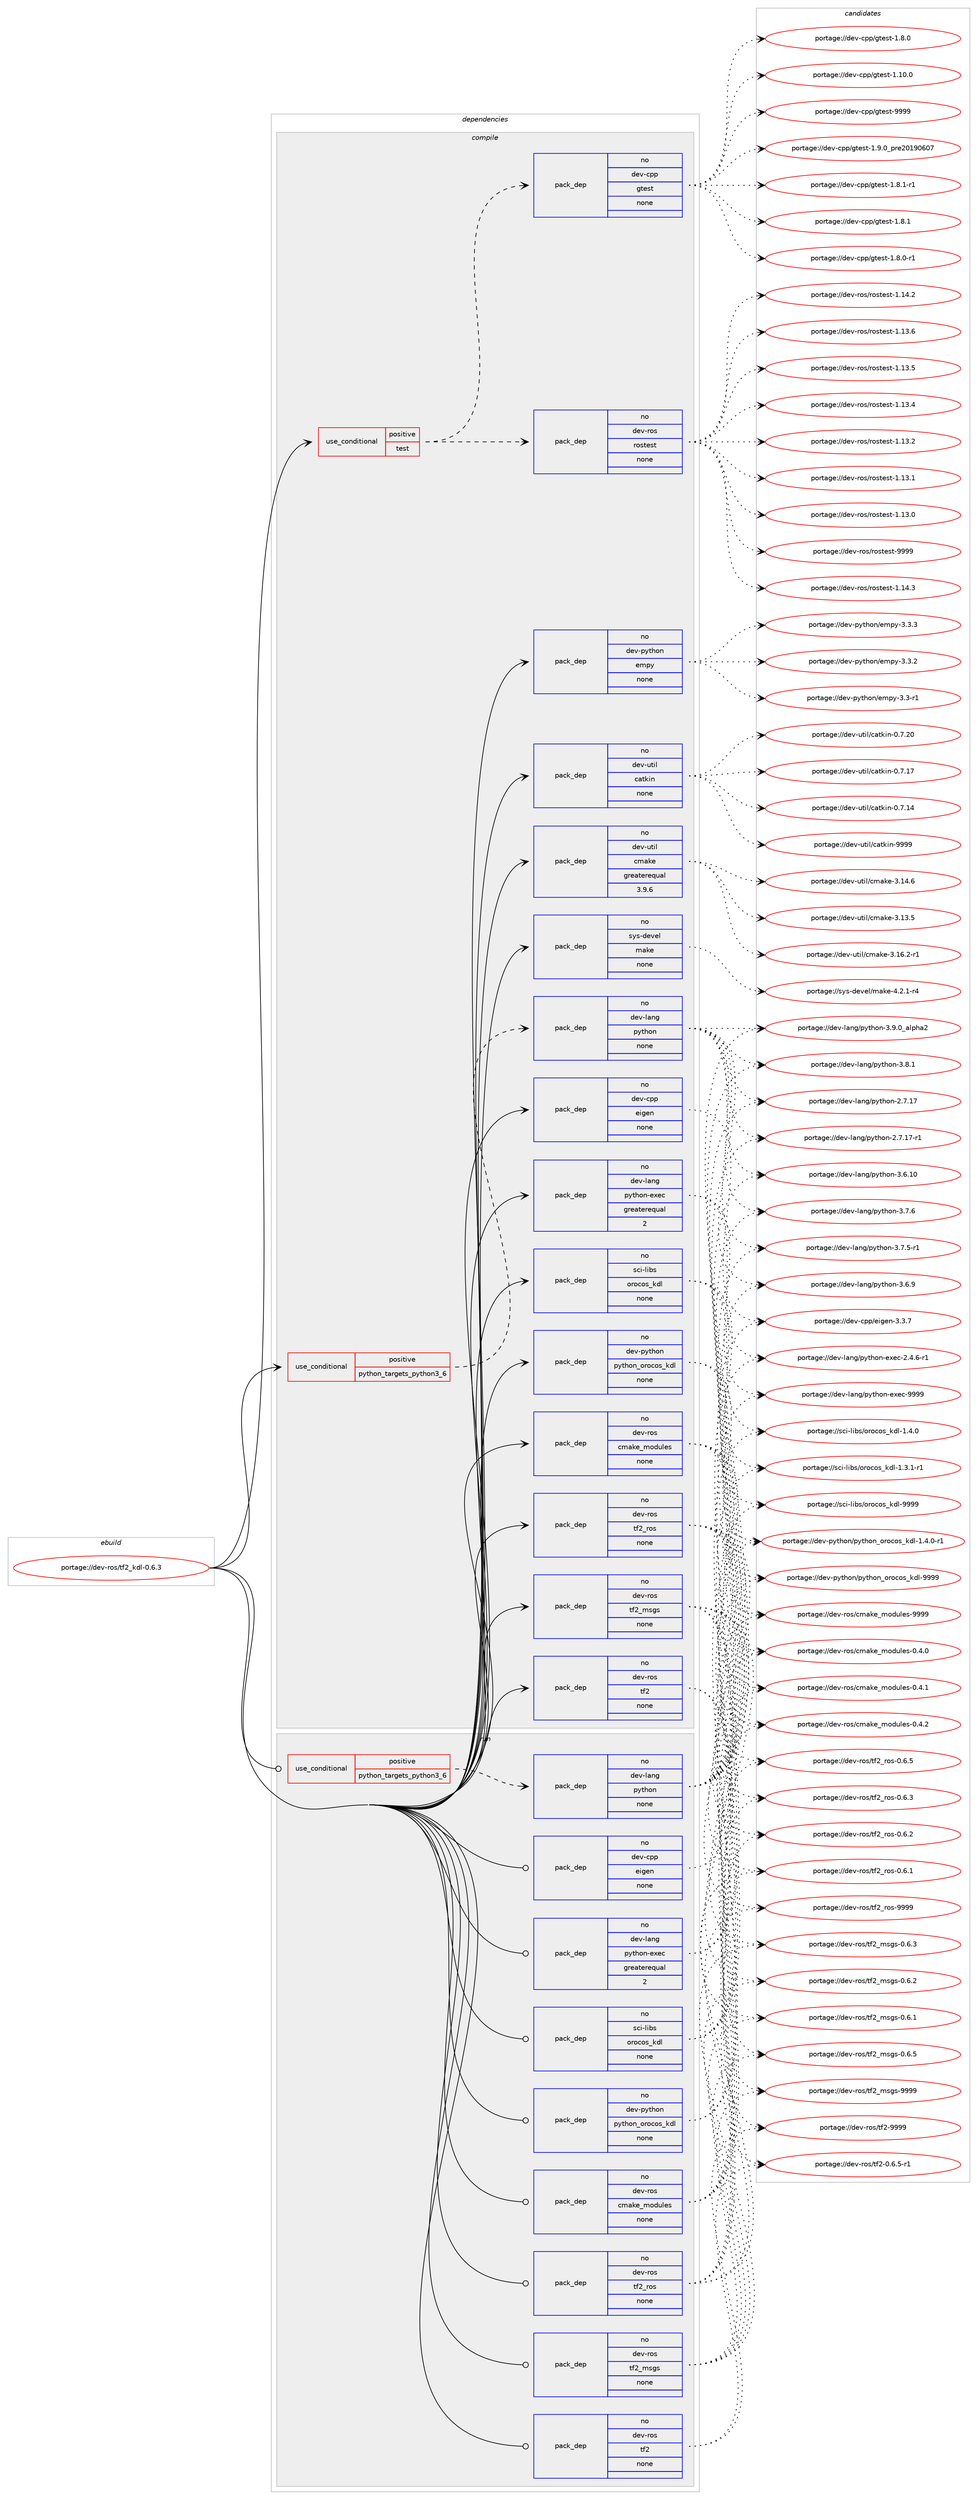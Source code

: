 digraph prolog {

# *************
# Graph options
# *************

newrank=true;
concentrate=true;
compound=true;
graph [rankdir=LR,fontname=Helvetica,fontsize=10,ranksep=1.5];#, ranksep=2.5, nodesep=0.2];
edge  [arrowhead=vee];
node  [fontname=Helvetica,fontsize=10];

# **********
# The ebuild
# **********

subgraph cluster_leftcol {
color=gray;
rank=same;
label=<<i>ebuild</i>>;
id [label="portage://dev-ros/tf2_kdl-0.6.3", color=red, width=4, href="../dev-ros/tf2_kdl-0.6.3.svg"];
}

# ****************
# The dependencies
# ****************

subgraph cluster_midcol {
color=gray;
label=<<i>dependencies</i>>;
subgraph cluster_compile {
fillcolor="#eeeeee";
style=filled;
label=<<i>compile</i>>;
subgraph cond95881 {
dependency375664 [label=<<TABLE BORDER="0" CELLBORDER="1" CELLSPACING="0" CELLPADDING="4"><TR><TD ROWSPAN="3" CELLPADDING="10">use_conditional</TD></TR><TR><TD>positive</TD></TR><TR><TD>python_targets_python3_6</TD></TR></TABLE>>, shape=none, color=red];
subgraph pack274930 {
dependency375665 [label=<<TABLE BORDER="0" CELLBORDER="1" CELLSPACING="0" CELLPADDING="4" WIDTH="220"><TR><TD ROWSPAN="6" CELLPADDING="30">pack_dep</TD></TR><TR><TD WIDTH="110">no</TD></TR><TR><TD>dev-lang</TD></TR><TR><TD>python</TD></TR><TR><TD>none</TD></TR><TR><TD></TD></TR></TABLE>>, shape=none, color=blue];
}
dependency375664:e -> dependency375665:w [weight=20,style="dashed",arrowhead="vee"];
}
id:e -> dependency375664:w [weight=20,style="solid",arrowhead="vee"];
subgraph cond95882 {
dependency375666 [label=<<TABLE BORDER="0" CELLBORDER="1" CELLSPACING="0" CELLPADDING="4"><TR><TD ROWSPAN="3" CELLPADDING="10">use_conditional</TD></TR><TR><TD>positive</TD></TR><TR><TD>test</TD></TR></TABLE>>, shape=none, color=red];
subgraph pack274931 {
dependency375667 [label=<<TABLE BORDER="0" CELLBORDER="1" CELLSPACING="0" CELLPADDING="4" WIDTH="220"><TR><TD ROWSPAN="6" CELLPADDING="30">pack_dep</TD></TR><TR><TD WIDTH="110">no</TD></TR><TR><TD>dev-ros</TD></TR><TR><TD>rostest</TD></TR><TR><TD>none</TD></TR><TR><TD></TD></TR></TABLE>>, shape=none, color=blue];
}
dependency375666:e -> dependency375667:w [weight=20,style="dashed",arrowhead="vee"];
subgraph pack274932 {
dependency375668 [label=<<TABLE BORDER="0" CELLBORDER="1" CELLSPACING="0" CELLPADDING="4" WIDTH="220"><TR><TD ROWSPAN="6" CELLPADDING="30">pack_dep</TD></TR><TR><TD WIDTH="110">no</TD></TR><TR><TD>dev-cpp</TD></TR><TR><TD>gtest</TD></TR><TR><TD>none</TD></TR><TR><TD></TD></TR></TABLE>>, shape=none, color=blue];
}
dependency375666:e -> dependency375668:w [weight=20,style="dashed",arrowhead="vee"];
}
id:e -> dependency375666:w [weight=20,style="solid",arrowhead="vee"];
subgraph pack274933 {
dependency375669 [label=<<TABLE BORDER="0" CELLBORDER="1" CELLSPACING="0" CELLPADDING="4" WIDTH="220"><TR><TD ROWSPAN="6" CELLPADDING="30">pack_dep</TD></TR><TR><TD WIDTH="110">no</TD></TR><TR><TD>dev-cpp</TD></TR><TR><TD>eigen</TD></TR><TR><TD>none</TD></TR><TR><TD></TD></TR></TABLE>>, shape=none, color=blue];
}
id:e -> dependency375669:w [weight=20,style="solid",arrowhead="vee"];
subgraph pack274934 {
dependency375670 [label=<<TABLE BORDER="0" CELLBORDER="1" CELLSPACING="0" CELLPADDING="4" WIDTH="220"><TR><TD ROWSPAN="6" CELLPADDING="30">pack_dep</TD></TR><TR><TD WIDTH="110">no</TD></TR><TR><TD>dev-lang</TD></TR><TR><TD>python-exec</TD></TR><TR><TD>greaterequal</TD></TR><TR><TD>2</TD></TR></TABLE>>, shape=none, color=blue];
}
id:e -> dependency375670:w [weight=20,style="solid",arrowhead="vee"];
subgraph pack274935 {
dependency375671 [label=<<TABLE BORDER="0" CELLBORDER="1" CELLSPACING="0" CELLPADDING="4" WIDTH="220"><TR><TD ROWSPAN="6" CELLPADDING="30">pack_dep</TD></TR><TR><TD WIDTH="110">no</TD></TR><TR><TD>dev-python</TD></TR><TR><TD>empy</TD></TR><TR><TD>none</TD></TR><TR><TD></TD></TR></TABLE>>, shape=none, color=blue];
}
id:e -> dependency375671:w [weight=20,style="solid",arrowhead="vee"];
subgraph pack274936 {
dependency375672 [label=<<TABLE BORDER="0" CELLBORDER="1" CELLSPACING="0" CELLPADDING="4" WIDTH="220"><TR><TD ROWSPAN="6" CELLPADDING="30">pack_dep</TD></TR><TR><TD WIDTH="110">no</TD></TR><TR><TD>dev-python</TD></TR><TR><TD>python_orocos_kdl</TD></TR><TR><TD>none</TD></TR><TR><TD></TD></TR></TABLE>>, shape=none, color=blue];
}
id:e -> dependency375672:w [weight=20,style="solid",arrowhead="vee"];
subgraph pack274937 {
dependency375673 [label=<<TABLE BORDER="0" CELLBORDER="1" CELLSPACING="0" CELLPADDING="4" WIDTH="220"><TR><TD ROWSPAN="6" CELLPADDING="30">pack_dep</TD></TR><TR><TD WIDTH="110">no</TD></TR><TR><TD>dev-ros</TD></TR><TR><TD>cmake_modules</TD></TR><TR><TD>none</TD></TR><TR><TD></TD></TR></TABLE>>, shape=none, color=blue];
}
id:e -> dependency375673:w [weight=20,style="solid",arrowhead="vee"];
subgraph pack274938 {
dependency375674 [label=<<TABLE BORDER="0" CELLBORDER="1" CELLSPACING="0" CELLPADDING="4" WIDTH="220"><TR><TD ROWSPAN="6" CELLPADDING="30">pack_dep</TD></TR><TR><TD WIDTH="110">no</TD></TR><TR><TD>dev-ros</TD></TR><TR><TD>tf2</TD></TR><TR><TD>none</TD></TR><TR><TD></TD></TR></TABLE>>, shape=none, color=blue];
}
id:e -> dependency375674:w [weight=20,style="solid",arrowhead="vee"];
subgraph pack274939 {
dependency375675 [label=<<TABLE BORDER="0" CELLBORDER="1" CELLSPACING="0" CELLPADDING="4" WIDTH="220"><TR><TD ROWSPAN="6" CELLPADDING="30">pack_dep</TD></TR><TR><TD WIDTH="110">no</TD></TR><TR><TD>dev-ros</TD></TR><TR><TD>tf2_msgs</TD></TR><TR><TD>none</TD></TR><TR><TD></TD></TR></TABLE>>, shape=none, color=blue];
}
id:e -> dependency375675:w [weight=20,style="solid",arrowhead="vee"];
subgraph pack274940 {
dependency375676 [label=<<TABLE BORDER="0" CELLBORDER="1" CELLSPACING="0" CELLPADDING="4" WIDTH="220"><TR><TD ROWSPAN="6" CELLPADDING="30">pack_dep</TD></TR><TR><TD WIDTH="110">no</TD></TR><TR><TD>dev-ros</TD></TR><TR><TD>tf2_ros</TD></TR><TR><TD>none</TD></TR><TR><TD></TD></TR></TABLE>>, shape=none, color=blue];
}
id:e -> dependency375676:w [weight=20,style="solid",arrowhead="vee"];
subgraph pack274941 {
dependency375677 [label=<<TABLE BORDER="0" CELLBORDER="1" CELLSPACING="0" CELLPADDING="4" WIDTH="220"><TR><TD ROWSPAN="6" CELLPADDING="30">pack_dep</TD></TR><TR><TD WIDTH="110">no</TD></TR><TR><TD>dev-util</TD></TR><TR><TD>catkin</TD></TR><TR><TD>none</TD></TR><TR><TD></TD></TR></TABLE>>, shape=none, color=blue];
}
id:e -> dependency375677:w [weight=20,style="solid",arrowhead="vee"];
subgraph pack274942 {
dependency375678 [label=<<TABLE BORDER="0" CELLBORDER="1" CELLSPACING="0" CELLPADDING="4" WIDTH="220"><TR><TD ROWSPAN="6" CELLPADDING="30">pack_dep</TD></TR><TR><TD WIDTH="110">no</TD></TR><TR><TD>dev-util</TD></TR><TR><TD>cmake</TD></TR><TR><TD>greaterequal</TD></TR><TR><TD>3.9.6</TD></TR></TABLE>>, shape=none, color=blue];
}
id:e -> dependency375678:w [weight=20,style="solid",arrowhead="vee"];
subgraph pack274943 {
dependency375679 [label=<<TABLE BORDER="0" CELLBORDER="1" CELLSPACING="0" CELLPADDING="4" WIDTH="220"><TR><TD ROWSPAN="6" CELLPADDING="30">pack_dep</TD></TR><TR><TD WIDTH="110">no</TD></TR><TR><TD>sci-libs</TD></TR><TR><TD>orocos_kdl</TD></TR><TR><TD>none</TD></TR><TR><TD></TD></TR></TABLE>>, shape=none, color=blue];
}
id:e -> dependency375679:w [weight=20,style="solid",arrowhead="vee"];
subgraph pack274944 {
dependency375680 [label=<<TABLE BORDER="0" CELLBORDER="1" CELLSPACING="0" CELLPADDING="4" WIDTH="220"><TR><TD ROWSPAN="6" CELLPADDING="30">pack_dep</TD></TR><TR><TD WIDTH="110">no</TD></TR><TR><TD>sys-devel</TD></TR><TR><TD>make</TD></TR><TR><TD>none</TD></TR><TR><TD></TD></TR></TABLE>>, shape=none, color=blue];
}
id:e -> dependency375680:w [weight=20,style="solid",arrowhead="vee"];
}
subgraph cluster_compileandrun {
fillcolor="#eeeeee";
style=filled;
label=<<i>compile and run</i>>;
}
subgraph cluster_run {
fillcolor="#eeeeee";
style=filled;
label=<<i>run</i>>;
subgraph cond95883 {
dependency375681 [label=<<TABLE BORDER="0" CELLBORDER="1" CELLSPACING="0" CELLPADDING="4"><TR><TD ROWSPAN="3" CELLPADDING="10">use_conditional</TD></TR><TR><TD>positive</TD></TR><TR><TD>python_targets_python3_6</TD></TR></TABLE>>, shape=none, color=red];
subgraph pack274945 {
dependency375682 [label=<<TABLE BORDER="0" CELLBORDER="1" CELLSPACING="0" CELLPADDING="4" WIDTH="220"><TR><TD ROWSPAN="6" CELLPADDING="30">pack_dep</TD></TR><TR><TD WIDTH="110">no</TD></TR><TR><TD>dev-lang</TD></TR><TR><TD>python</TD></TR><TR><TD>none</TD></TR><TR><TD></TD></TR></TABLE>>, shape=none, color=blue];
}
dependency375681:e -> dependency375682:w [weight=20,style="dashed",arrowhead="vee"];
}
id:e -> dependency375681:w [weight=20,style="solid",arrowhead="odot"];
subgraph pack274946 {
dependency375683 [label=<<TABLE BORDER="0" CELLBORDER="1" CELLSPACING="0" CELLPADDING="4" WIDTH="220"><TR><TD ROWSPAN="6" CELLPADDING="30">pack_dep</TD></TR><TR><TD WIDTH="110">no</TD></TR><TR><TD>dev-cpp</TD></TR><TR><TD>eigen</TD></TR><TR><TD>none</TD></TR><TR><TD></TD></TR></TABLE>>, shape=none, color=blue];
}
id:e -> dependency375683:w [weight=20,style="solid",arrowhead="odot"];
subgraph pack274947 {
dependency375684 [label=<<TABLE BORDER="0" CELLBORDER="1" CELLSPACING="0" CELLPADDING="4" WIDTH="220"><TR><TD ROWSPAN="6" CELLPADDING="30">pack_dep</TD></TR><TR><TD WIDTH="110">no</TD></TR><TR><TD>dev-lang</TD></TR><TR><TD>python-exec</TD></TR><TR><TD>greaterequal</TD></TR><TR><TD>2</TD></TR></TABLE>>, shape=none, color=blue];
}
id:e -> dependency375684:w [weight=20,style="solid",arrowhead="odot"];
subgraph pack274948 {
dependency375685 [label=<<TABLE BORDER="0" CELLBORDER="1" CELLSPACING="0" CELLPADDING="4" WIDTH="220"><TR><TD ROWSPAN="6" CELLPADDING="30">pack_dep</TD></TR><TR><TD WIDTH="110">no</TD></TR><TR><TD>dev-python</TD></TR><TR><TD>python_orocos_kdl</TD></TR><TR><TD>none</TD></TR><TR><TD></TD></TR></TABLE>>, shape=none, color=blue];
}
id:e -> dependency375685:w [weight=20,style="solid",arrowhead="odot"];
subgraph pack274949 {
dependency375686 [label=<<TABLE BORDER="0" CELLBORDER="1" CELLSPACING="0" CELLPADDING="4" WIDTH="220"><TR><TD ROWSPAN="6" CELLPADDING="30">pack_dep</TD></TR><TR><TD WIDTH="110">no</TD></TR><TR><TD>dev-ros</TD></TR><TR><TD>cmake_modules</TD></TR><TR><TD>none</TD></TR><TR><TD></TD></TR></TABLE>>, shape=none, color=blue];
}
id:e -> dependency375686:w [weight=20,style="solid",arrowhead="odot"];
subgraph pack274950 {
dependency375687 [label=<<TABLE BORDER="0" CELLBORDER="1" CELLSPACING="0" CELLPADDING="4" WIDTH="220"><TR><TD ROWSPAN="6" CELLPADDING="30">pack_dep</TD></TR><TR><TD WIDTH="110">no</TD></TR><TR><TD>dev-ros</TD></TR><TR><TD>tf2</TD></TR><TR><TD>none</TD></TR><TR><TD></TD></TR></TABLE>>, shape=none, color=blue];
}
id:e -> dependency375687:w [weight=20,style="solid",arrowhead="odot"];
subgraph pack274951 {
dependency375688 [label=<<TABLE BORDER="0" CELLBORDER="1" CELLSPACING="0" CELLPADDING="4" WIDTH="220"><TR><TD ROWSPAN="6" CELLPADDING="30">pack_dep</TD></TR><TR><TD WIDTH="110">no</TD></TR><TR><TD>dev-ros</TD></TR><TR><TD>tf2_msgs</TD></TR><TR><TD>none</TD></TR><TR><TD></TD></TR></TABLE>>, shape=none, color=blue];
}
id:e -> dependency375688:w [weight=20,style="solid",arrowhead="odot"];
subgraph pack274952 {
dependency375689 [label=<<TABLE BORDER="0" CELLBORDER="1" CELLSPACING="0" CELLPADDING="4" WIDTH="220"><TR><TD ROWSPAN="6" CELLPADDING="30">pack_dep</TD></TR><TR><TD WIDTH="110">no</TD></TR><TR><TD>dev-ros</TD></TR><TR><TD>tf2_ros</TD></TR><TR><TD>none</TD></TR><TR><TD></TD></TR></TABLE>>, shape=none, color=blue];
}
id:e -> dependency375689:w [weight=20,style="solid",arrowhead="odot"];
subgraph pack274953 {
dependency375690 [label=<<TABLE BORDER="0" CELLBORDER="1" CELLSPACING="0" CELLPADDING="4" WIDTH="220"><TR><TD ROWSPAN="6" CELLPADDING="30">pack_dep</TD></TR><TR><TD WIDTH="110">no</TD></TR><TR><TD>sci-libs</TD></TR><TR><TD>orocos_kdl</TD></TR><TR><TD>none</TD></TR><TR><TD></TD></TR></TABLE>>, shape=none, color=blue];
}
id:e -> dependency375690:w [weight=20,style="solid",arrowhead="odot"];
}
}

# **************
# The candidates
# **************

subgraph cluster_choices {
rank=same;
color=gray;
label=<<i>candidates</i>>;

subgraph choice274930 {
color=black;
nodesep=1;
choice10010111845108971101034711212111610411111045514657464895971081121049750 [label="portage://dev-lang/python-3.9.0_alpha2", color=red, width=4,href="../dev-lang/python-3.9.0_alpha2.svg"];
choice100101118451089711010347112121116104111110455146564649 [label="portage://dev-lang/python-3.8.1", color=red, width=4,href="../dev-lang/python-3.8.1.svg"];
choice100101118451089711010347112121116104111110455146554654 [label="portage://dev-lang/python-3.7.6", color=red, width=4,href="../dev-lang/python-3.7.6.svg"];
choice1001011184510897110103471121211161041111104551465546534511449 [label="portage://dev-lang/python-3.7.5-r1", color=red, width=4,href="../dev-lang/python-3.7.5-r1.svg"];
choice100101118451089711010347112121116104111110455146544657 [label="portage://dev-lang/python-3.6.9", color=red, width=4,href="../dev-lang/python-3.6.9.svg"];
choice10010111845108971101034711212111610411111045514654464948 [label="portage://dev-lang/python-3.6.10", color=red, width=4,href="../dev-lang/python-3.6.10.svg"];
choice100101118451089711010347112121116104111110455046554649554511449 [label="portage://dev-lang/python-2.7.17-r1", color=red, width=4,href="../dev-lang/python-2.7.17-r1.svg"];
choice10010111845108971101034711212111610411111045504655464955 [label="portage://dev-lang/python-2.7.17", color=red, width=4,href="../dev-lang/python-2.7.17.svg"];
dependency375665:e -> choice10010111845108971101034711212111610411111045514657464895971081121049750:w [style=dotted,weight="100"];
dependency375665:e -> choice100101118451089711010347112121116104111110455146564649:w [style=dotted,weight="100"];
dependency375665:e -> choice100101118451089711010347112121116104111110455146554654:w [style=dotted,weight="100"];
dependency375665:e -> choice1001011184510897110103471121211161041111104551465546534511449:w [style=dotted,weight="100"];
dependency375665:e -> choice100101118451089711010347112121116104111110455146544657:w [style=dotted,weight="100"];
dependency375665:e -> choice10010111845108971101034711212111610411111045514654464948:w [style=dotted,weight="100"];
dependency375665:e -> choice100101118451089711010347112121116104111110455046554649554511449:w [style=dotted,weight="100"];
dependency375665:e -> choice10010111845108971101034711212111610411111045504655464955:w [style=dotted,weight="100"];
}
subgraph choice274931 {
color=black;
nodesep=1;
choice10010111845114111115471141111151161011151164557575757 [label="portage://dev-ros/rostest-9999", color=red, width=4,href="../dev-ros/rostest-9999.svg"];
choice100101118451141111154711411111511610111511645494649524651 [label="portage://dev-ros/rostest-1.14.3", color=red, width=4,href="../dev-ros/rostest-1.14.3.svg"];
choice100101118451141111154711411111511610111511645494649524650 [label="portage://dev-ros/rostest-1.14.2", color=red, width=4,href="../dev-ros/rostest-1.14.2.svg"];
choice100101118451141111154711411111511610111511645494649514654 [label="portage://dev-ros/rostest-1.13.6", color=red, width=4,href="../dev-ros/rostest-1.13.6.svg"];
choice100101118451141111154711411111511610111511645494649514653 [label="portage://dev-ros/rostest-1.13.5", color=red, width=4,href="../dev-ros/rostest-1.13.5.svg"];
choice100101118451141111154711411111511610111511645494649514652 [label="portage://dev-ros/rostest-1.13.4", color=red, width=4,href="../dev-ros/rostest-1.13.4.svg"];
choice100101118451141111154711411111511610111511645494649514650 [label="portage://dev-ros/rostest-1.13.2", color=red, width=4,href="../dev-ros/rostest-1.13.2.svg"];
choice100101118451141111154711411111511610111511645494649514649 [label="portage://dev-ros/rostest-1.13.1", color=red, width=4,href="../dev-ros/rostest-1.13.1.svg"];
choice100101118451141111154711411111511610111511645494649514648 [label="portage://dev-ros/rostest-1.13.0", color=red, width=4,href="../dev-ros/rostest-1.13.0.svg"];
dependency375667:e -> choice10010111845114111115471141111151161011151164557575757:w [style=dotted,weight="100"];
dependency375667:e -> choice100101118451141111154711411111511610111511645494649524651:w [style=dotted,weight="100"];
dependency375667:e -> choice100101118451141111154711411111511610111511645494649524650:w [style=dotted,weight="100"];
dependency375667:e -> choice100101118451141111154711411111511610111511645494649514654:w [style=dotted,weight="100"];
dependency375667:e -> choice100101118451141111154711411111511610111511645494649514653:w [style=dotted,weight="100"];
dependency375667:e -> choice100101118451141111154711411111511610111511645494649514652:w [style=dotted,weight="100"];
dependency375667:e -> choice100101118451141111154711411111511610111511645494649514650:w [style=dotted,weight="100"];
dependency375667:e -> choice100101118451141111154711411111511610111511645494649514649:w [style=dotted,weight="100"];
dependency375667:e -> choice100101118451141111154711411111511610111511645494649514648:w [style=dotted,weight="100"];
}
subgraph choice274932 {
color=black;
nodesep=1;
choice1001011184599112112471031161011151164557575757 [label="portage://dev-cpp/gtest-9999", color=red, width=4,href="../dev-cpp/gtest-9999.svg"];
choice100101118459911211247103116101115116454946574648951121141015048495748544855 [label="portage://dev-cpp/gtest-1.9.0_pre20190607", color=red, width=4,href="../dev-cpp/gtest-1.9.0_pre20190607.svg"];
choice1001011184599112112471031161011151164549465646494511449 [label="portage://dev-cpp/gtest-1.8.1-r1", color=red, width=4,href="../dev-cpp/gtest-1.8.1-r1.svg"];
choice100101118459911211247103116101115116454946564649 [label="portage://dev-cpp/gtest-1.8.1", color=red, width=4,href="../dev-cpp/gtest-1.8.1.svg"];
choice1001011184599112112471031161011151164549465646484511449 [label="portage://dev-cpp/gtest-1.8.0-r1", color=red, width=4,href="../dev-cpp/gtest-1.8.0-r1.svg"];
choice100101118459911211247103116101115116454946564648 [label="portage://dev-cpp/gtest-1.8.0", color=red, width=4,href="../dev-cpp/gtest-1.8.0.svg"];
choice10010111845991121124710311610111511645494649484648 [label="portage://dev-cpp/gtest-1.10.0", color=red, width=4,href="../dev-cpp/gtest-1.10.0.svg"];
dependency375668:e -> choice1001011184599112112471031161011151164557575757:w [style=dotted,weight="100"];
dependency375668:e -> choice100101118459911211247103116101115116454946574648951121141015048495748544855:w [style=dotted,weight="100"];
dependency375668:e -> choice1001011184599112112471031161011151164549465646494511449:w [style=dotted,weight="100"];
dependency375668:e -> choice100101118459911211247103116101115116454946564649:w [style=dotted,weight="100"];
dependency375668:e -> choice1001011184599112112471031161011151164549465646484511449:w [style=dotted,weight="100"];
dependency375668:e -> choice100101118459911211247103116101115116454946564648:w [style=dotted,weight="100"];
dependency375668:e -> choice10010111845991121124710311610111511645494649484648:w [style=dotted,weight="100"];
}
subgraph choice274933 {
color=black;
nodesep=1;
choice100101118459911211247101105103101110455146514655 [label="portage://dev-cpp/eigen-3.3.7", color=red, width=4,href="../dev-cpp/eigen-3.3.7.svg"];
dependency375669:e -> choice100101118459911211247101105103101110455146514655:w [style=dotted,weight="100"];
}
subgraph choice274934 {
color=black;
nodesep=1;
choice10010111845108971101034711212111610411111045101120101994557575757 [label="portage://dev-lang/python-exec-9999", color=red, width=4,href="../dev-lang/python-exec-9999.svg"];
choice10010111845108971101034711212111610411111045101120101994550465246544511449 [label="portage://dev-lang/python-exec-2.4.6-r1", color=red, width=4,href="../dev-lang/python-exec-2.4.6-r1.svg"];
dependency375670:e -> choice10010111845108971101034711212111610411111045101120101994557575757:w [style=dotted,weight="100"];
dependency375670:e -> choice10010111845108971101034711212111610411111045101120101994550465246544511449:w [style=dotted,weight="100"];
}
subgraph choice274935 {
color=black;
nodesep=1;
choice1001011184511212111610411111047101109112121455146514651 [label="portage://dev-python/empy-3.3.3", color=red, width=4,href="../dev-python/empy-3.3.3.svg"];
choice1001011184511212111610411111047101109112121455146514650 [label="portage://dev-python/empy-3.3.2", color=red, width=4,href="../dev-python/empy-3.3.2.svg"];
choice1001011184511212111610411111047101109112121455146514511449 [label="portage://dev-python/empy-3.3-r1", color=red, width=4,href="../dev-python/empy-3.3-r1.svg"];
dependency375671:e -> choice1001011184511212111610411111047101109112121455146514651:w [style=dotted,weight="100"];
dependency375671:e -> choice1001011184511212111610411111047101109112121455146514650:w [style=dotted,weight="100"];
dependency375671:e -> choice1001011184511212111610411111047101109112121455146514511449:w [style=dotted,weight="100"];
}
subgraph choice274936 {
color=black;
nodesep=1;
choice10010111845112121116104111110471121211161041111109511111411199111115951071001084557575757 [label="portage://dev-python/python_orocos_kdl-9999", color=red, width=4,href="../dev-python/python_orocos_kdl-9999.svg"];
choice10010111845112121116104111110471121211161041111109511111411199111115951071001084549465246484511449 [label="portage://dev-python/python_orocos_kdl-1.4.0-r1", color=red, width=4,href="../dev-python/python_orocos_kdl-1.4.0-r1.svg"];
dependency375672:e -> choice10010111845112121116104111110471121211161041111109511111411199111115951071001084557575757:w [style=dotted,weight="100"];
dependency375672:e -> choice10010111845112121116104111110471121211161041111109511111411199111115951071001084549465246484511449:w [style=dotted,weight="100"];
}
subgraph choice274937 {
color=black;
nodesep=1;
choice10010111845114111115479910997107101951091111001171081011154557575757 [label="portage://dev-ros/cmake_modules-9999", color=red, width=4,href="../dev-ros/cmake_modules-9999.svg"];
choice1001011184511411111547991099710710195109111100117108101115454846524650 [label="portage://dev-ros/cmake_modules-0.4.2", color=red, width=4,href="../dev-ros/cmake_modules-0.4.2.svg"];
choice1001011184511411111547991099710710195109111100117108101115454846524649 [label="portage://dev-ros/cmake_modules-0.4.1", color=red, width=4,href="../dev-ros/cmake_modules-0.4.1.svg"];
choice1001011184511411111547991099710710195109111100117108101115454846524648 [label="portage://dev-ros/cmake_modules-0.4.0", color=red, width=4,href="../dev-ros/cmake_modules-0.4.0.svg"];
dependency375673:e -> choice10010111845114111115479910997107101951091111001171081011154557575757:w [style=dotted,weight="100"];
dependency375673:e -> choice1001011184511411111547991099710710195109111100117108101115454846524650:w [style=dotted,weight="100"];
dependency375673:e -> choice1001011184511411111547991099710710195109111100117108101115454846524649:w [style=dotted,weight="100"];
dependency375673:e -> choice1001011184511411111547991099710710195109111100117108101115454846524648:w [style=dotted,weight="100"];
}
subgraph choice274938 {
color=black;
nodesep=1;
choice1001011184511411111547116102504557575757 [label="portage://dev-ros/tf2-9999", color=red, width=4,href="../dev-ros/tf2-9999.svg"];
choice1001011184511411111547116102504548465446534511449 [label="portage://dev-ros/tf2-0.6.5-r1", color=red, width=4,href="../dev-ros/tf2-0.6.5-r1.svg"];
dependency375674:e -> choice1001011184511411111547116102504557575757:w [style=dotted,weight="100"];
dependency375674:e -> choice1001011184511411111547116102504548465446534511449:w [style=dotted,weight="100"];
}
subgraph choice274939 {
color=black;
nodesep=1;
choice100101118451141111154711610250951091151031154557575757 [label="portage://dev-ros/tf2_msgs-9999", color=red, width=4,href="../dev-ros/tf2_msgs-9999.svg"];
choice10010111845114111115471161025095109115103115454846544653 [label="portage://dev-ros/tf2_msgs-0.6.5", color=red, width=4,href="../dev-ros/tf2_msgs-0.6.5.svg"];
choice10010111845114111115471161025095109115103115454846544651 [label="portage://dev-ros/tf2_msgs-0.6.3", color=red, width=4,href="../dev-ros/tf2_msgs-0.6.3.svg"];
choice10010111845114111115471161025095109115103115454846544650 [label="portage://dev-ros/tf2_msgs-0.6.2", color=red, width=4,href="../dev-ros/tf2_msgs-0.6.2.svg"];
choice10010111845114111115471161025095109115103115454846544649 [label="portage://dev-ros/tf2_msgs-0.6.1", color=red, width=4,href="../dev-ros/tf2_msgs-0.6.1.svg"];
dependency375675:e -> choice100101118451141111154711610250951091151031154557575757:w [style=dotted,weight="100"];
dependency375675:e -> choice10010111845114111115471161025095109115103115454846544653:w [style=dotted,weight="100"];
dependency375675:e -> choice10010111845114111115471161025095109115103115454846544651:w [style=dotted,weight="100"];
dependency375675:e -> choice10010111845114111115471161025095109115103115454846544650:w [style=dotted,weight="100"];
dependency375675:e -> choice10010111845114111115471161025095109115103115454846544649:w [style=dotted,weight="100"];
}
subgraph choice274940 {
color=black;
nodesep=1;
choice100101118451141111154711610250951141111154557575757 [label="portage://dev-ros/tf2_ros-9999", color=red, width=4,href="../dev-ros/tf2_ros-9999.svg"];
choice10010111845114111115471161025095114111115454846544653 [label="portage://dev-ros/tf2_ros-0.6.5", color=red, width=4,href="../dev-ros/tf2_ros-0.6.5.svg"];
choice10010111845114111115471161025095114111115454846544651 [label="portage://dev-ros/tf2_ros-0.6.3", color=red, width=4,href="../dev-ros/tf2_ros-0.6.3.svg"];
choice10010111845114111115471161025095114111115454846544650 [label="portage://dev-ros/tf2_ros-0.6.2", color=red, width=4,href="../dev-ros/tf2_ros-0.6.2.svg"];
choice10010111845114111115471161025095114111115454846544649 [label="portage://dev-ros/tf2_ros-0.6.1", color=red, width=4,href="../dev-ros/tf2_ros-0.6.1.svg"];
dependency375676:e -> choice100101118451141111154711610250951141111154557575757:w [style=dotted,weight="100"];
dependency375676:e -> choice10010111845114111115471161025095114111115454846544653:w [style=dotted,weight="100"];
dependency375676:e -> choice10010111845114111115471161025095114111115454846544651:w [style=dotted,weight="100"];
dependency375676:e -> choice10010111845114111115471161025095114111115454846544650:w [style=dotted,weight="100"];
dependency375676:e -> choice10010111845114111115471161025095114111115454846544649:w [style=dotted,weight="100"];
}
subgraph choice274941 {
color=black;
nodesep=1;
choice100101118451171161051084799971161071051104557575757 [label="portage://dev-util/catkin-9999", color=red, width=4,href="../dev-util/catkin-9999.svg"];
choice1001011184511711610510847999711610710511045484655465048 [label="portage://dev-util/catkin-0.7.20", color=red, width=4,href="../dev-util/catkin-0.7.20.svg"];
choice1001011184511711610510847999711610710511045484655464955 [label="portage://dev-util/catkin-0.7.17", color=red, width=4,href="../dev-util/catkin-0.7.17.svg"];
choice1001011184511711610510847999711610710511045484655464952 [label="portage://dev-util/catkin-0.7.14", color=red, width=4,href="../dev-util/catkin-0.7.14.svg"];
dependency375677:e -> choice100101118451171161051084799971161071051104557575757:w [style=dotted,weight="100"];
dependency375677:e -> choice1001011184511711610510847999711610710511045484655465048:w [style=dotted,weight="100"];
dependency375677:e -> choice1001011184511711610510847999711610710511045484655464955:w [style=dotted,weight="100"];
dependency375677:e -> choice1001011184511711610510847999711610710511045484655464952:w [style=dotted,weight="100"];
}
subgraph choice274942 {
color=black;
nodesep=1;
choice10010111845117116105108479910997107101455146495446504511449 [label="portage://dev-util/cmake-3.16.2-r1", color=red, width=4,href="../dev-util/cmake-3.16.2-r1.svg"];
choice1001011184511711610510847991099710710145514649524654 [label="portage://dev-util/cmake-3.14.6", color=red, width=4,href="../dev-util/cmake-3.14.6.svg"];
choice1001011184511711610510847991099710710145514649514653 [label="portage://dev-util/cmake-3.13.5", color=red, width=4,href="../dev-util/cmake-3.13.5.svg"];
dependency375678:e -> choice10010111845117116105108479910997107101455146495446504511449:w [style=dotted,weight="100"];
dependency375678:e -> choice1001011184511711610510847991099710710145514649524654:w [style=dotted,weight="100"];
dependency375678:e -> choice1001011184511711610510847991099710710145514649514653:w [style=dotted,weight="100"];
}
subgraph choice274943 {
color=black;
nodesep=1;
choice1159910545108105981154711111411199111115951071001084557575757 [label="portage://sci-libs/orocos_kdl-9999", color=red, width=4,href="../sci-libs/orocos_kdl-9999.svg"];
choice115991054510810598115471111141119911111595107100108454946524648 [label="portage://sci-libs/orocos_kdl-1.4.0", color=red, width=4,href="../sci-libs/orocos_kdl-1.4.0.svg"];
choice1159910545108105981154711111411199111115951071001084549465146494511449 [label="portage://sci-libs/orocos_kdl-1.3.1-r1", color=red, width=4,href="../sci-libs/orocos_kdl-1.3.1-r1.svg"];
dependency375679:e -> choice1159910545108105981154711111411199111115951071001084557575757:w [style=dotted,weight="100"];
dependency375679:e -> choice115991054510810598115471111141119911111595107100108454946524648:w [style=dotted,weight="100"];
dependency375679:e -> choice1159910545108105981154711111411199111115951071001084549465146494511449:w [style=dotted,weight="100"];
}
subgraph choice274944 {
color=black;
nodesep=1;
choice1151211154510010111810110847109971071014552465046494511452 [label="portage://sys-devel/make-4.2.1-r4", color=red, width=4,href="../sys-devel/make-4.2.1-r4.svg"];
dependency375680:e -> choice1151211154510010111810110847109971071014552465046494511452:w [style=dotted,weight="100"];
}
subgraph choice274945 {
color=black;
nodesep=1;
choice10010111845108971101034711212111610411111045514657464895971081121049750 [label="portage://dev-lang/python-3.9.0_alpha2", color=red, width=4,href="../dev-lang/python-3.9.0_alpha2.svg"];
choice100101118451089711010347112121116104111110455146564649 [label="portage://dev-lang/python-3.8.1", color=red, width=4,href="../dev-lang/python-3.8.1.svg"];
choice100101118451089711010347112121116104111110455146554654 [label="portage://dev-lang/python-3.7.6", color=red, width=4,href="../dev-lang/python-3.7.6.svg"];
choice1001011184510897110103471121211161041111104551465546534511449 [label="portage://dev-lang/python-3.7.5-r1", color=red, width=4,href="../dev-lang/python-3.7.5-r1.svg"];
choice100101118451089711010347112121116104111110455146544657 [label="portage://dev-lang/python-3.6.9", color=red, width=4,href="../dev-lang/python-3.6.9.svg"];
choice10010111845108971101034711212111610411111045514654464948 [label="portage://dev-lang/python-3.6.10", color=red, width=4,href="../dev-lang/python-3.6.10.svg"];
choice100101118451089711010347112121116104111110455046554649554511449 [label="portage://dev-lang/python-2.7.17-r1", color=red, width=4,href="../dev-lang/python-2.7.17-r1.svg"];
choice10010111845108971101034711212111610411111045504655464955 [label="portage://dev-lang/python-2.7.17", color=red, width=4,href="../dev-lang/python-2.7.17.svg"];
dependency375682:e -> choice10010111845108971101034711212111610411111045514657464895971081121049750:w [style=dotted,weight="100"];
dependency375682:e -> choice100101118451089711010347112121116104111110455146564649:w [style=dotted,weight="100"];
dependency375682:e -> choice100101118451089711010347112121116104111110455146554654:w [style=dotted,weight="100"];
dependency375682:e -> choice1001011184510897110103471121211161041111104551465546534511449:w [style=dotted,weight="100"];
dependency375682:e -> choice100101118451089711010347112121116104111110455146544657:w [style=dotted,weight="100"];
dependency375682:e -> choice10010111845108971101034711212111610411111045514654464948:w [style=dotted,weight="100"];
dependency375682:e -> choice100101118451089711010347112121116104111110455046554649554511449:w [style=dotted,weight="100"];
dependency375682:e -> choice10010111845108971101034711212111610411111045504655464955:w [style=dotted,weight="100"];
}
subgraph choice274946 {
color=black;
nodesep=1;
choice100101118459911211247101105103101110455146514655 [label="portage://dev-cpp/eigen-3.3.7", color=red, width=4,href="../dev-cpp/eigen-3.3.7.svg"];
dependency375683:e -> choice100101118459911211247101105103101110455146514655:w [style=dotted,weight="100"];
}
subgraph choice274947 {
color=black;
nodesep=1;
choice10010111845108971101034711212111610411111045101120101994557575757 [label="portage://dev-lang/python-exec-9999", color=red, width=4,href="../dev-lang/python-exec-9999.svg"];
choice10010111845108971101034711212111610411111045101120101994550465246544511449 [label="portage://dev-lang/python-exec-2.4.6-r1", color=red, width=4,href="../dev-lang/python-exec-2.4.6-r1.svg"];
dependency375684:e -> choice10010111845108971101034711212111610411111045101120101994557575757:w [style=dotted,weight="100"];
dependency375684:e -> choice10010111845108971101034711212111610411111045101120101994550465246544511449:w [style=dotted,weight="100"];
}
subgraph choice274948 {
color=black;
nodesep=1;
choice10010111845112121116104111110471121211161041111109511111411199111115951071001084557575757 [label="portage://dev-python/python_orocos_kdl-9999", color=red, width=4,href="../dev-python/python_orocos_kdl-9999.svg"];
choice10010111845112121116104111110471121211161041111109511111411199111115951071001084549465246484511449 [label="portage://dev-python/python_orocos_kdl-1.4.0-r1", color=red, width=4,href="../dev-python/python_orocos_kdl-1.4.0-r1.svg"];
dependency375685:e -> choice10010111845112121116104111110471121211161041111109511111411199111115951071001084557575757:w [style=dotted,weight="100"];
dependency375685:e -> choice10010111845112121116104111110471121211161041111109511111411199111115951071001084549465246484511449:w [style=dotted,weight="100"];
}
subgraph choice274949 {
color=black;
nodesep=1;
choice10010111845114111115479910997107101951091111001171081011154557575757 [label="portage://dev-ros/cmake_modules-9999", color=red, width=4,href="../dev-ros/cmake_modules-9999.svg"];
choice1001011184511411111547991099710710195109111100117108101115454846524650 [label="portage://dev-ros/cmake_modules-0.4.2", color=red, width=4,href="../dev-ros/cmake_modules-0.4.2.svg"];
choice1001011184511411111547991099710710195109111100117108101115454846524649 [label="portage://dev-ros/cmake_modules-0.4.1", color=red, width=4,href="../dev-ros/cmake_modules-0.4.1.svg"];
choice1001011184511411111547991099710710195109111100117108101115454846524648 [label="portage://dev-ros/cmake_modules-0.4.0", color=red, width=4,href="../dev-ros/cmake_modules-0.4.0.svg"];
dependency375686:e -> choice10010111845114111115479910997107101951091111001171081011154557575757:w [style=dotted,weight="100"];
dependency375686:e -> choice1001011184511411111547991099710710195109111100117108101115454846524650:w [style=dotted,weight="100"];
dependency375686:e -> choice1001011184511411111547991099710710195109111100117108101115454846524649:w [style=dotted,weight="100"];
dependency375686:e -> choice1001011184511411111547991099710710195109111100117108101115454846524648:w [style=dotted,weight="100"];
}
subgraph choice274950 {
color=black;
nodesep=1;
choice1001011184511411111547116102504557575757 [label="portage://dev-ros/tf2-9999", color=red, width=4,href="../dev-ros/tf2-9999.svg"];
choice1001011184511411111547116102504548465446534511449 [label="portage://dev-ros/tf2-0.6.5-r1", color=red, width=4,href="../dev-ros/tf2-0.6.5-r1.svg"];
dependency375687:e -> choice1001011184511411111547116102504557575757:w [style=dotted,weight="100"];
dependency375687:e -> choice1001011184511411111547116102504548465446534511449:w [style=dotted,weight="100"];
}
subgraph choice274951 {
color=black;
nodesep=1;
choice100101118451141111154711610250951091151031154557575757 [label="portage://dev-ros/tf2_msgs-9999", color=red, width=4,href="../dev-ros/tf2_msgs-9999.svg"];
choice10010111845114111115471161025095109115103115454846544653 [label="portage://dev-ros/tf2_msgs-0.6.5", color=red, width=4,href="../dev-ros/tf2_msgs-0.6.5.svg"];
choice10010111845114111115471161025095109115103115454846544651 [label="portage://dev-ros/tf2_msgs-0.6.3", color=red, width=4,href="../dev-ros/tf2_msgs-0.6.3.svg"];
choice10010111845114111115471161025095109115103115454846544650 [label="portage://dev-ros/tf2_msgs-0.6.2", color=red, width=4,href="../dev-ros/tf2_msgs-0.6.2.svg"];
choice10010111845114111115471161025095109115103115454846544649 [label="portage://dev-ros/tf2_msgs-0.6.1", color=red, width=4,href="../dev-ros/tf2_msgs-0.6.1.svg"];
dependency375688:e -> choice100101118451141111154711610250951091151031154557575757:w [style=dotted,weight="100"];
dependency375688:e -> choice10010111845114111115471161025095109115103115454846544653:w [style=dotted,weight="100"];
dependency375688:e -> choice10010111845114111115471161025095109115103115454846544651:w [style=dotted,weight="100"];
dependency375688:e -> choice10010111845114111115471161025095109115103115454846544650:w [style=dotted,weight="100"];
dependency375688:e -> choice10010111845114111115471161025095109115103115454846544649:w [style=dotted,weight="100"];
}
subgraph choice274952 {
color=black;
nodesep=1;
choice100101118451141111154711610250951141111154557575757 [label="portage://dev-ros/tf2_ros-9999", color=red, width=4,href="../dev-ros/tf2_ros-9999.svg"];
choice10010111845114111115471161025095114111115454846544653 [label="portage://dev-ros/tf2_ros-0.6.5", color=red, width=4,href="../dev-ros/tf2_ros-0.6.5.svg"];
choice10010111845114111115471161025095114111115454846544651 [label="portage://dev-ros/tf2_ros-0.6.3", color=red, width=4,href="../dev-ros/tf2_ros-0.6.3.svg"];
choice10010111845114111115471161025095114111115454846544650 [label="portage://dev-ros/tf2_ros-0.6.2", color=red, width=4,href="../dev-ros/tf2_ros-0.6.2.svg"];
choice10010111845114111115471161025095114111115454846544649 [label="portage://dev-ros/tf2_ros-0.6.1", color=red, width=4,href="../dev-ros/tf2_ros-0.6.1.svg"];
dependency375689:e -> choice100101118451141111154711610250951141111154557575757:w [style=dotted,weight="100"];
dependency375689:e -> choice10010111845114111115471161025095114111115454846544653:w [style=dotted,weight="100"];
dependency375689:e -> choice10010111845114111115471161025095114111115454846544651:w [style=dotted,weight="100"];
dependency375689:e -> choice10010111845114111115471161025095114111115454846544650:w [style=dotted,weight="100"];
dependency375689:e -> choice10010111845114111115471161025095114111115454846544649:w [style=dotted,weight="100"];
}
subgraph choice274953 {
color=black;
nodesep=1;
choice1159910545108105981154711111411199111115951071001084557575757 [label="portage://sci-libs/orocos_kdl-9999", color=red, width=4,href="../sci-libs/orocos_kdl-9999.svg"];
choice115991054510810598115471111141119911111595107100108454946524648 [label="portage://sci-libs/orocos_kdl-1.4.0", color=red, width=4,href="../sci-libs/orocos_kdl-1.4.0.svg"];
choice1159910545108105981154711111411199111115951071001084549465146494511449 [label="portage://sci-libs/orocos_kdl-1.3.1-r1", color=red, width=4,href="../sci-libs/orocos_kdl-1.3.1-r1.svg"];
dependency375690:e -> choice1159910545108105981154711111411199111115951071001084557575757:w [style=dotted,weight="100"];
dependency375690:e -> choice115991054510810598115471111141119911111595107100108454946524648:w [style=dotted,weight="100"];
dependency375690:e -> choice1159910545108105981154711111411199111115951071001084549465146494511449:w [style=dotted,weight="100"];
}
}

}
